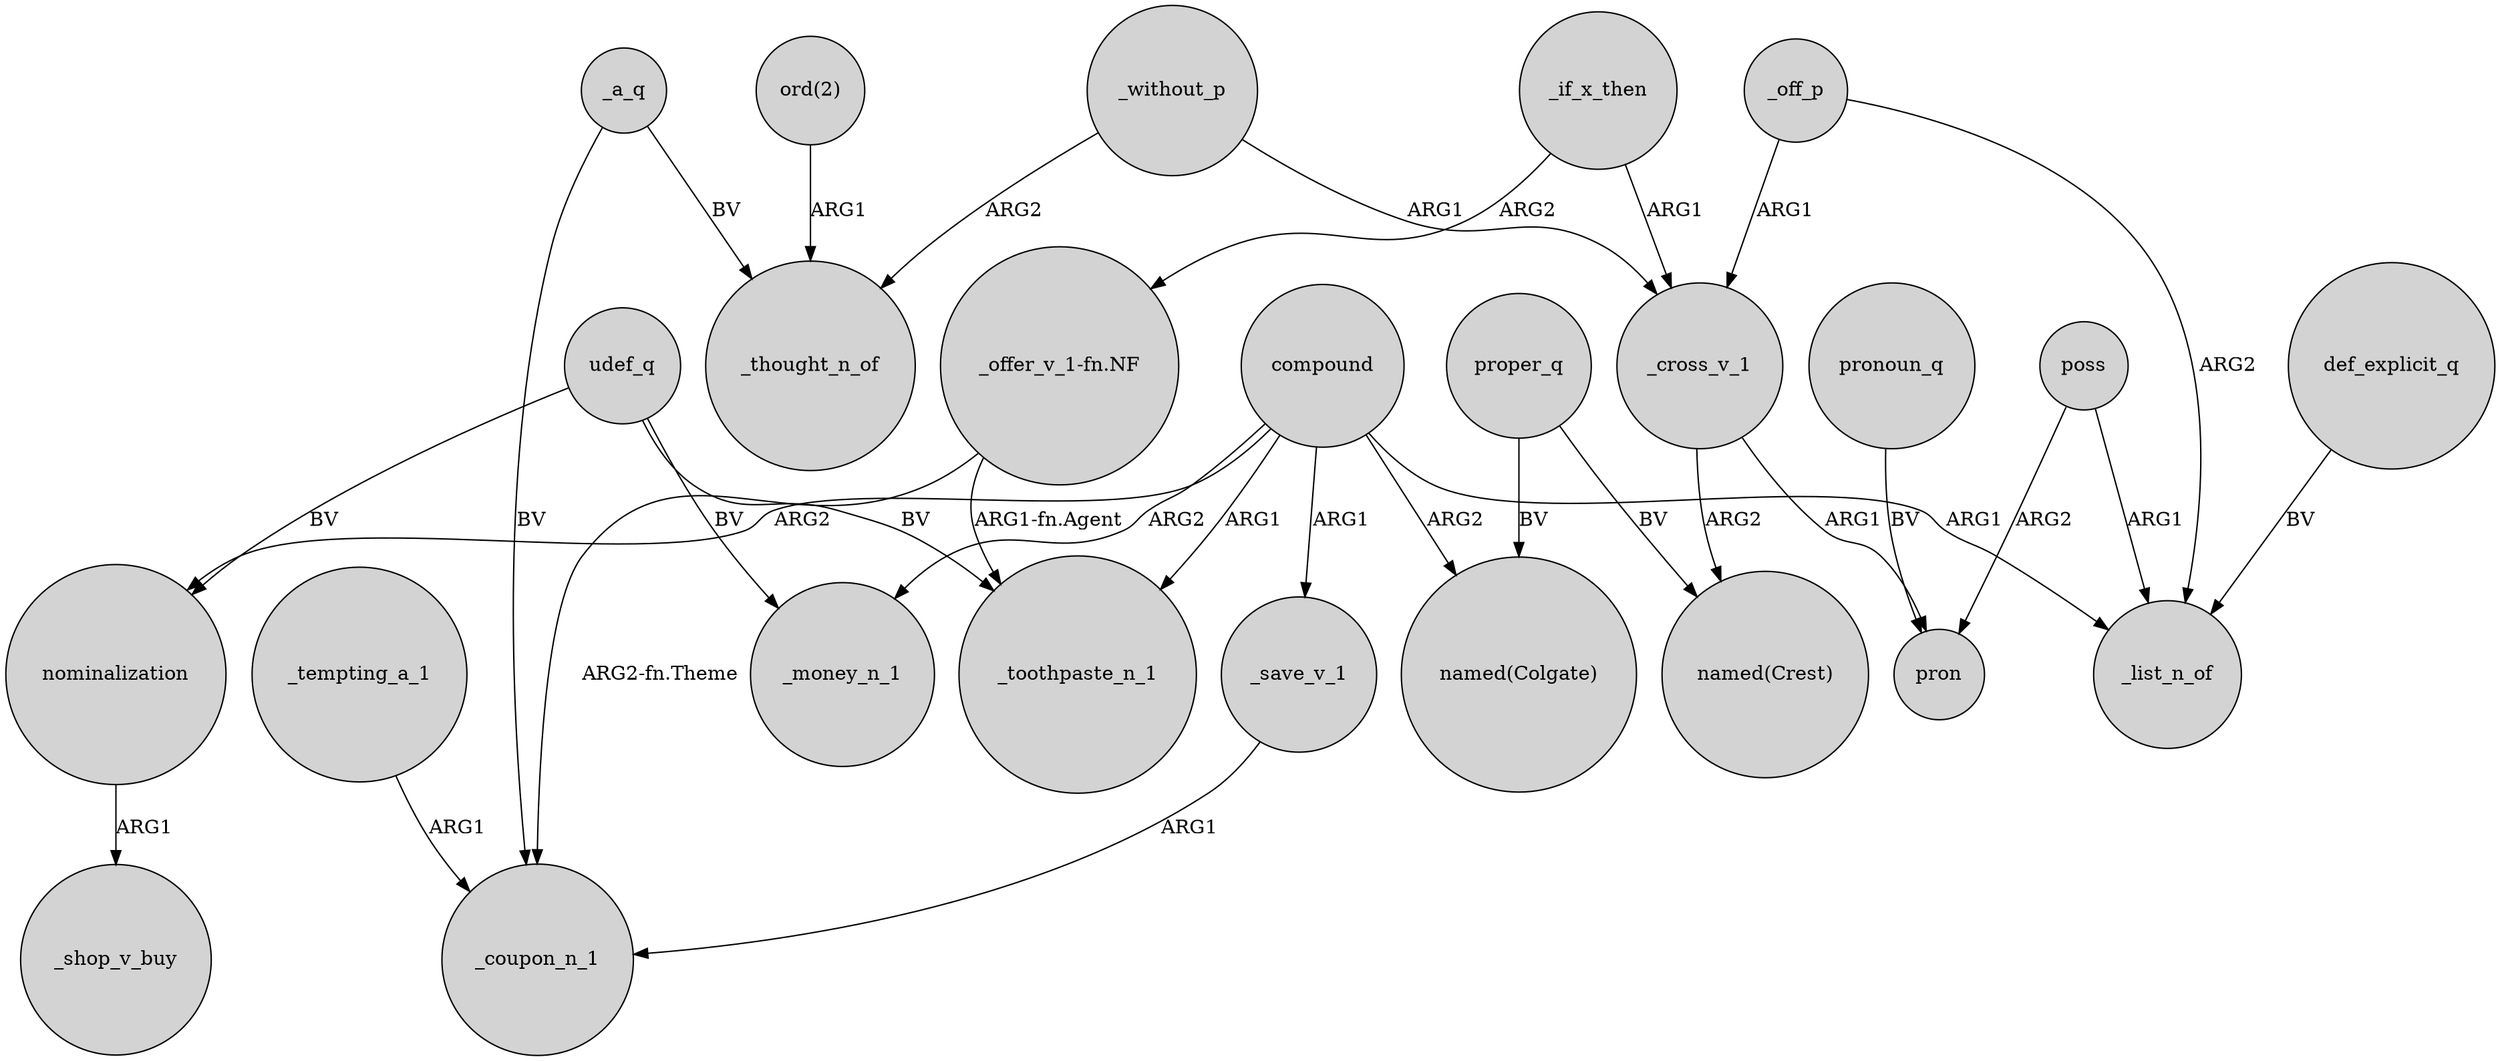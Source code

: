 digraph {
	node [shape=circle style=filled]
	_without_p -> _cross_v_1 [label=ARG1]
	_tempting_a_1 -> _coupon_n_1 [label=ARG1]
	udef_q -> _money_n_1 [label=BV]
	poss -> pron [label=ARG2]
	_save_v_1 -> _coupon_n_1 [label=ARG1]
	"ord(2)" -> _thought_n_of [label=ARG1]
	compound -> _save_v_1 [label=ARG1]
	compound -> nominalization [label=ARG2]
	proper_q -> "named(Colgate)" [label=BV]
	_cross_v_1 -> pron [label=ARG1]
	def_explicit_q -> _list_n_of [label=BV]
	_if_x_then -> _cross_v_1 [label=ARG1]
	proper_q -> "named(Crest)" [label=BV]
	pronoun_q -> pron [label=BV]
	udef_q -> _toothpaste_n_1 [label=BV]
	"_offer_v_1-fn.NF" -> _toothpaste_n_1 [label="ARG1-fn.Agent"]
	_a_q -> _coupon_n_1 [label=BV]
	compound -> _list_n_of [label=ARG1]
	"_offer_v_1-fn.NF" -> _coupon_n_1 [label="ARG2-fn.Theme"]
	_without_p -> _thought_n_of [label=ARG2]
	compound -> _money_n_1 [label=ARG2]
	_if_x_then -> "_offer_v_1-fn.NF" [label=ARG2]
	_a_q -> _thought_n_of [label=BV]
	compound -> "named(Colgate)" [label=ARG2]
	poss -> _list_n_of [label=ARG1]
	compound -> _toothpaste_n_1 [label=ARG1]
	udef_q -> nominalization [label=BV]
	nominalization -> _shop_v_buy [label=ARG1]
	_off_p -> _cross_v_1 [label=ARG1]
	_off_p -> _list_n_of [label=ARG2]
	_cross_v_1 -> "named(Crest)" [label=ARG2]
}
